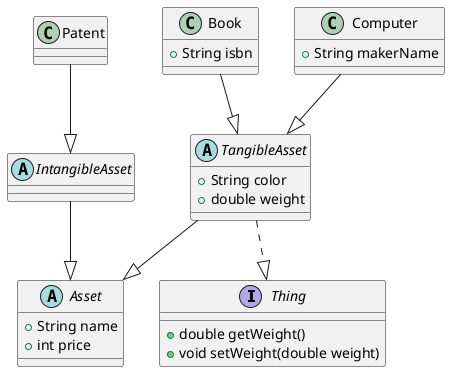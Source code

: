 @startuml

interface Thing {
+ double getWeight()
+ void setWeight(double weight)
}

abstract class Asset {
+ String name
+ int price
}

abstract class TangibleAsset {
+ String color
+ double weight
}

abstract class IntangibleAsset {
}

class Book {
+ String isbn
}

class Computer {
+ String makerName
}

class Patent {
}

TangibleAsset --|> Asset
IntangibleAsset --|> Asset
Book --|> TangibleAsset
Computer --|> TangibleAsset
Patent --|> IntangibleAsset

TangibleAsset ..|> Thing

@enduml